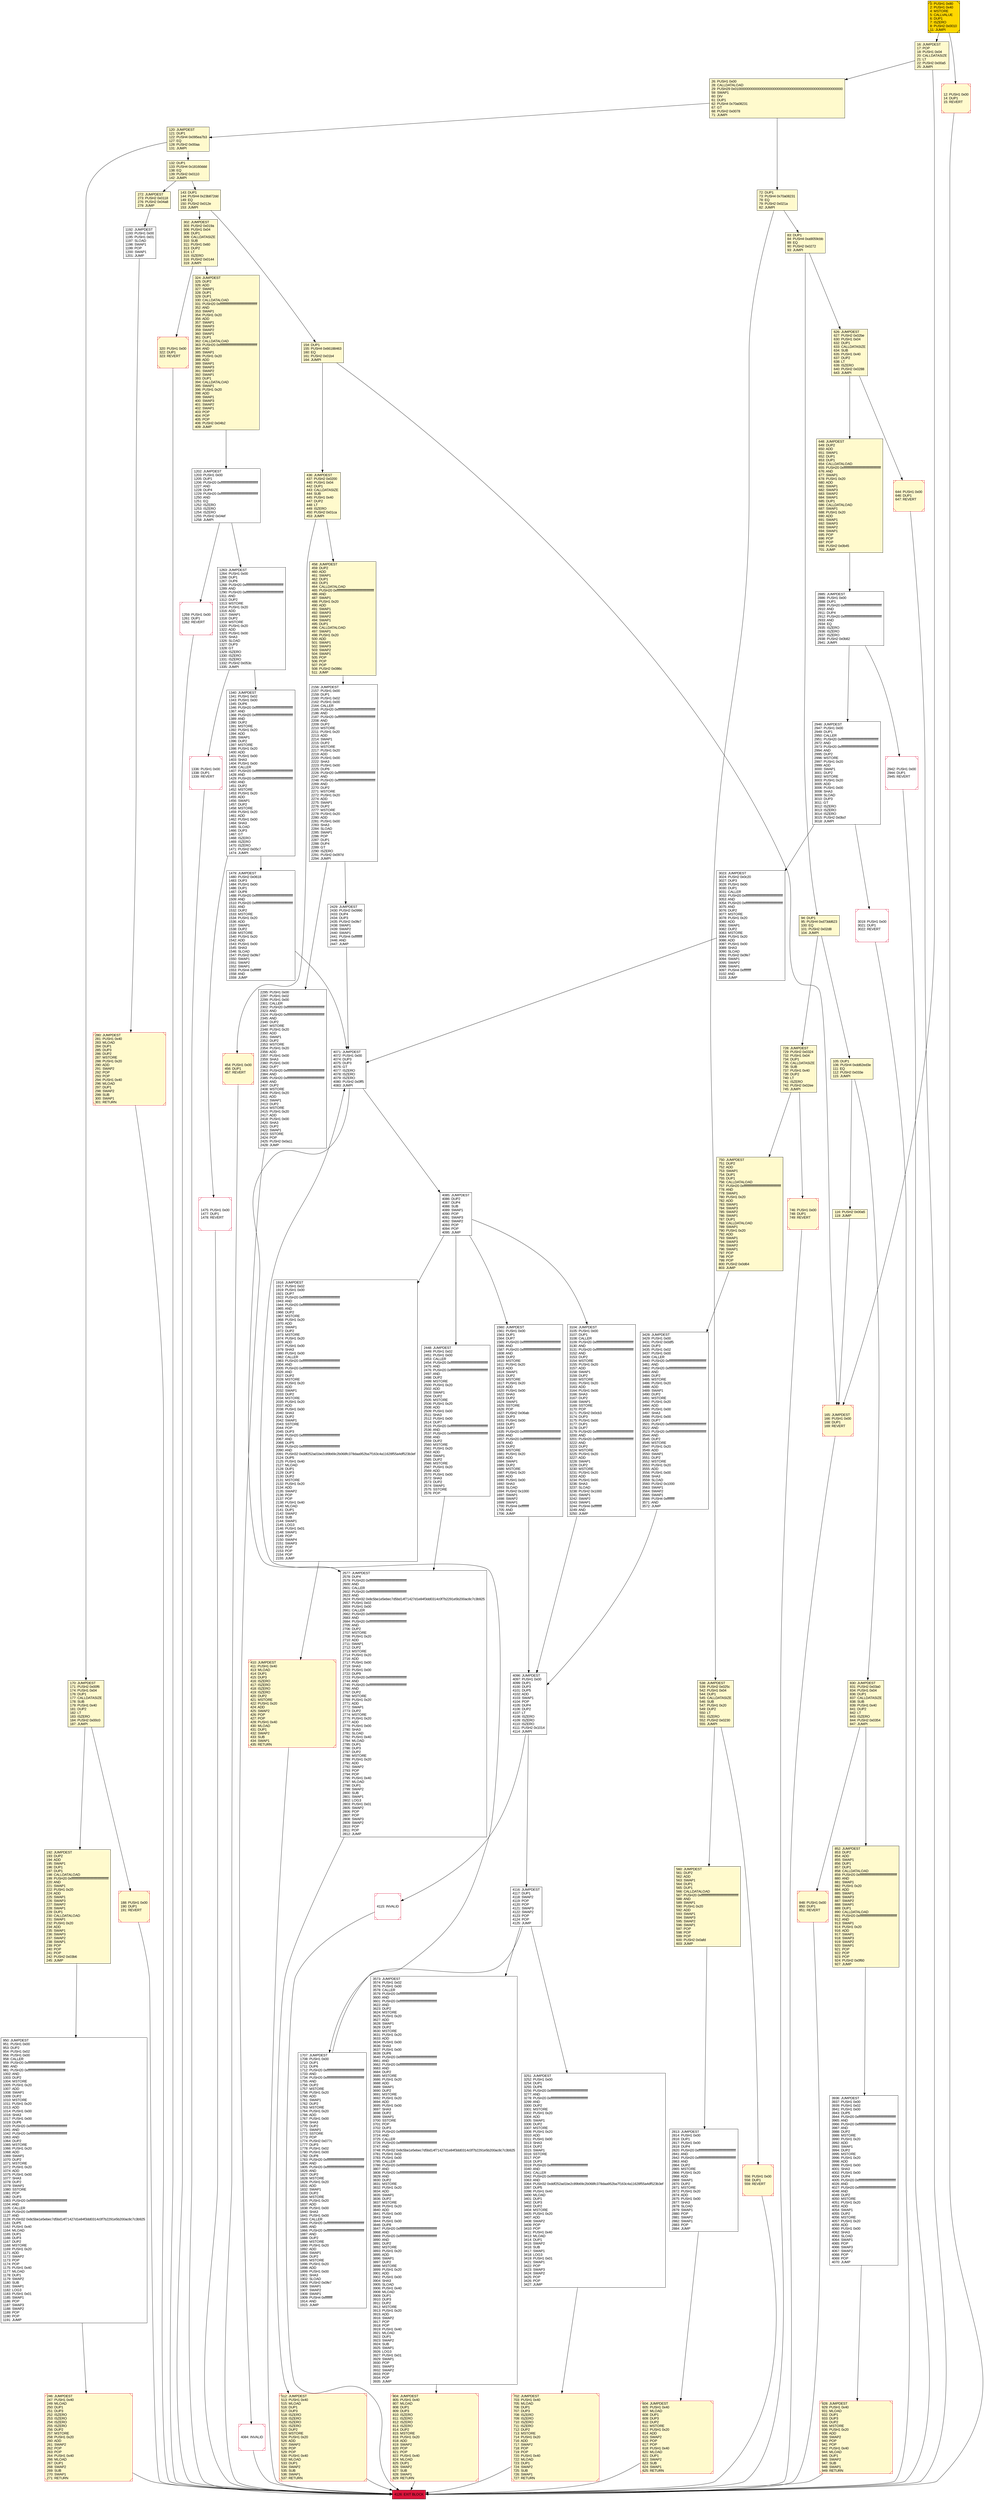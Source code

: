 digraph G {
bgcolor=transparent rankdir=UD;
node [shape=box style=filled color=black fillcolor=white fontname=arial fontcolor=black];
702 [label="702: JUMPDEST\l703: PUSH1 0x40\l705: MLOAD\l706: DUP1\l707: DUP3\l708: ISZERO\l709: ISZERO\l710: ISZERO\l711: ISZERO\l712: DUP2\l713: MSTORE\l714: PUSH1 0x20\l716: ADD\l717: SWAP2\l718: POP\l719: POP\l720: PUSH1 0x40\l722: MLOAD\l723: DUP1\l724: SWAP2\l725: SUB\l726: SWAP1\l727: RETURN\l" fillcolor=lemonchiffon shape=Msquare color=crimson ];
626 [label="626: JUMPDEST\l627: PUSH2 0x02be\l630: PUSH1 0x04\l632: DUP1\l633: CALLDATASIZE\l634: SUB\l635: PUSH1 0x40\l637: DUP2\l638: LT\l639: ISZERO\l640: PUSH2 0x0288\l643: JUMPI\l" fillcolor=lemonchiffon ];
72 [label="72: DUP1\l73: PUSH4 0x70a08231\l78: EQ\l79: PUSH2 0x021a\l82: JUMPI\l" fillcolor=lemonchiffon ];
302 [label="302: JUMPDEST\l303: PUSH2 0x019a\l306: PUSH1 0x04\l308: DUP1\l309: CALLDATASIZE\l310: SUB\l311: PUSH1 0x60\l313: DUP2\l314: LT\l315: ISZERO\l316: PUSH2 0x0144\l319: JUMPI\l" fillcolor=lemonchiffon ];
1916 [label="1916: JUMPDEST\l1917: PUSH1 0x02\l1919: PUSH1 0x00\l1921: DUP7\l1922: PUSH20 0xffffffffffffffffffffffffffffffffffffffff\l1943: AND\l1944: PUSH20 0xffffffffffffffffffffffffffffffffffffffff\l1965: AND\l1966: DUP2\l1967: MSTORE\l1968: PUSH1 0x20\l1970: ADD\l1971: SWAP1\l1972: DUP2\l1973: MSTORE\l1974: PUSH1 0x20\l1976: ADD\l1977: PUSH1 0x00\l1979: SHA3\l1980: PUSH1 0x00\l1982: CALLER\l1983: PUSH20 0xffffffffffffffffffffffffffffffffffffffff\l2004: AND\l2005: PUSH20 0xffffffffffffffffffffffffffffffffffffffff\l2026: AND\l2027: DUP2\l2028: MSTORE\l2029: PUSH1 0x20\l2031: ADD\l2032: SWAP1\l2033: DUP2\l2034: MSTORE\l2035: PUSH1 0x20\l2037: ADD\l2038: PUSH1 0x00\l2040: SHA3\l2041: DUP2\l2042: SWAP1\l2043: SSTORE\l2044: POP\l2045: DUP3\l2046: PUSH20 0xffffffffffffffffffffffffffffffffffffffff\l2067: AND\l2068: DUP5\l2069: PUSH20 0xffffffffffffffffffffffffffffffffffffffff\l2090: AND\l2091: PUSH32 0xddf252ad1be2c89b69c2b068fc378daa952ba7f163c4a11628f55a4df523b3ef\l2124: DUP5\l2125: PUSH1 0x40\l2127: MLOAD\l2128: DUP1\l2129: DUP3\l2130: DUP2\l2131: MSTORE\l2132: PUSH1 0x20\l2134: ADD\l2135: SWAP2\l2136: POP\l2137: POP\l2138: PUSH1 0x40\l2140: MLOAD\l2141: DUP1\l2142: SWAP2\l2143: SUB\l2144: SWAP1\l2145: LOG3\l2146: PUSH1 0x01\l2148: SWAP1\l2149: POP\l2150: SWAP4\l2151: SWAP3\l2152: POP\l2153: POP\l2154: POP\l2155: JUMP\l" ];
83 [label="83: DUP1\l84: PUSH4 0xa9059cbb\l89: EQ\l90: PUSH2 0x0272\l93: JUMPI\l" fillcolor=lemonchiffon ];
556 [label="556: PUSH1 0x00\l558: DUP1\l559: REVERT\l" fillcolor=lemonchiffon shape=Msquare color=crimson ];
538 [label="538: JUMPDEST\l539: PUSH2 0x025c\l542: PUSH1 0x04\l544: DUP1\l545: CALLDATASIZE\l546: SUB\l547: PUSH1 0x20\l549: DUP2\l550: LT\l551: ISZERO\l552: PUSH2 0x0230\l555: JUMPI\l" fillcolor=lemonchiffon ];
852 [label="852: JUMPDEST\l853: DUP2\l854: ADD\l855: SWAP1\l856: DUP1\l857: DUP1\l858: CALLDATALOAD\l859: PUSH20 0xffffffffffffffffffffffffffffffffffffffff\l880: AND\l881: SWAP1\l882: PUSH1 0x20\l884: ADD\l885: SWAP1\l886: SWAP3\l887: SWAP2\l888: SWAP1\l889: DUP1\l890: CALLDATALOAD\l891: PUSH20 0xffffffffffffffffffffffffffffffffffffffff\l912: AND\l913: SWAP1\l914: PUSH1 0x20\l916: ADD\l917: SWAP1\l918: SWAP3\l919: SWAP2\l920: SWAP1\l921: POP\l922: POP\l923: POP\l924: PUSH2 0x0f60\l927: JUMP\l" fillcolor=lemonchiffon ];
928 [label="928: JUMPDEST\l929: PUSH1 0x40\l931: MLOAD\l932: DUP1\l933: DUP3\l934: DUP2\l935: MSTORE\l936: PUSH1 0x20\l938: ADD\l939: SWAP2\l940: POP\l941: POP\l942: PUSH1 0x40\l944: MLOAD\l945: DUP1\l946: SWAP2\l947: SUB\l948: SWAP1\l949: RETURN\l" fillcolor=lemonchiffon shape=Msquare color=crimson ];
1340 [label="1340: JUMPDEST\l1341: PUSH1 0x02\l1343: PUSH1 0x00\l1345: DUP6\l1346: PUSH20 0xffffffffffffffffffffffffffffffffffffffff\l1367: AND\l1368: PUSH20 0xffffffffffffffffffffffffffffffffffffffff\l1389: AND\l1390: DUP2\l1391: MSTORE\l1392: PUSH1 0x20\l1394: ADD\l1395: SWAP1\l1396: DUP2\l1397: MSTORE\l1398: PUSH1 0x20\l1400: ADD\l1401: PUSH1 0x00\l1403: SHA3\l1404: PUSH1 0x00\l1406: CALLER\l1407: PUSH20 0xffffffffffffffffffffffffffffffffffffffff\l1428: AND\l1429: PUSH20 0xffffffffffffffffffffffffffffffffffffffff\l1450: AND\l1451: DUP2\l1452: MSTORE\l1453: PUSH1 0x20\l1455: ADD\l1456: SWAP1\l1457: DUP2\l1458: MSTORE\l1459: PUSH1 0x20\l1461: ADD\l1462: PUSH1 0x00\l1464: SHA3\l1465: SLOAD\l1466: DUP3\l1467: GT\l1468: ISZERO\l1469: ISZERO\l1470: ISZERO\l1471: PUSH2 0x05c7\l1474: JUMPI\l" ];
804 [label="804: JUMPDEST\l805: PUSH1 0x40\l807: MLOAD\l808: DUP1\l809: DUP3\l810: ISZERO\l811: ISZERO\l812: ISZERO\l813: ISZERO\l814: DUP2\l815: MSTORE\l816: PUSH1 0x20\l818: ADD\l819: SWAP2\l820: POP\l821: POP\l822: PUSH1 0x40\l824: MLOAD\l825: DUP1\l826: SWAP2\l827: SUB\l828: SWAP1\l829: RETURN\l" fillcolor=lemonchiffon shape=Msquare color=crimson ];
3573 [label="3573: JUMPDEST\l3574: PUSH1 0x02\l3576: PUSH1 0x00\l3578: CALLER\l3579: PUSH20 0xffffffffffffffffffffffffffffffffffffffff\l3600: AND\l3601: PUSH20 0xffffffffffffffffffffffffffffffffffffffff\l3622: AND\l3623: DUP2\l3624: MSTORE\l3625: PUSH1 0x20\l3627: ADD\l3628: SWAP1\l3629: DUP2\l3630: MSTORE\l3631: PUSH1 0x20\l3633: ADD\l3634: PUSH1 0x00\l3636: SHA3\l3637: PUSH1 0x00\l3639: DUP6\l3640: PUSH20 0xffffffffffffffffffffffffffffffffffffffff\l3661: AND\l3662: PUSH20 0xffffffffffffffffffffffffffffffffffffffff\l3683: AND\l3684: DUP2\l3685: MSTORE\l3686: PUSH1 0x20\l3688: ADD\l3689: SWAP1\l3690: DUP2\l3691: MSTORE\l3692: PUSH1 0x20\l3694: ADD\l3695: PUSH1 0x00\l3697: SHA3\l3698: DUP2\l3699: SWAP1\l3700: SSTORE\l3701: POP\l3702: DUP3\l3703: PUSH20 0xffffffffffffffffffffffffffffffffffffffff\l3724: AND\l3725: CALLER\l3726: PUSH20 0xffffffffffffffffffffffffffffffffffffffff\l3747: AND\l3748: PUSH32 0x8c5be1e5ebec7d5bd14f71427d1e84f3dd0314c0f7b2291e5b200ac8c7c3b925\l3781: PUSH1 0x02\l3783: PUSH1 0x00\l3785: CALLER\l3786: PUSH20 0xffffffffffffffffffffffffffffffffffffffff\l3807: AND\l3808: PUSH20 0xffffffffffffffffffffffffffffffffffffffff\l3829: AND\l3830: DUP2\l3831: MSTORE\l3832: PUSH1 0x20\l3834: ADD\l3835: SWAP1\l3836: DUP2\l3837: MSTORE\l3838: PUSH1 0x20\l3840: ADD\l3841: PUSH1 0x00\l3843: SHA3\l3844: PUSH1 0x00\l3846: DUP8\l3847: PUSH20 0xffffffffffffffffffffffffffffffffffffffff\l3868: AND\l3869: PUSH20 0xffffffffffffffffffffffffffffffffffffffff\l3890: AND\l3891: DUP2\l3892: MSTORE\l3893: PUSH1 0x20\l3895: ADD\l3896: SWAP1\l3897: DUP2\l3898: MSTORE\l3899: PUSH1 0x20\l3901: ADD\l3902: PUSH1 0x00\l3904: SHA3\l3905: SLOAD\l3906: PUSH1 0x40\l3908: MLOAD\l3909: DUP1\l3910: DUP3\l3911: DUP2\l3912: MSTORE\l3913: PUSH1 0x20\l3915: ADD\l3916: SWAP2\l3917: POP\l3918: POP\l3919: PUSH1 0x40\l3921: MLOAD\l3922: DUP1\l3923: SWAP2\l3924: SUB\l3925: SWAP1\l3926: LOG3\l3927: PUSH1 0x01\l3929: SWAP1\l3930: POP\l3931: SWAP3\l3932: SWAP2\l3933: POP\l3934: POP\l3935: JUMP\l" ];
0 [label="0: PUSH1 0x80\l2: PUSH1 0x40\l4: MSTORE\l5: CALLVALUE\l6: DUP1\l7: ISZERO\l8: PUSH2 0x0010\l11: JUMPI\l" fillcolor=lemonchiffon shape=Msquare fillcolor=gold ];
2156 [label="2156: JUMPDEST\l2157: PUSH1 0x00\l2159: DUP1\l2160: PUSH1 0x02\l2162: PUSH1 0x00\l2164: CALLER\l2165: PUSH20 0xffffffffffffffffffffffffffffffffffffffff\l2186: AND\l2187: PUSH20 0xffffffffffffffffffffffffffffffffffffffff\l2208: AND\l2209: DUP2\l2210: MSTORE\l2211: PUSH1 0x20\l2213: ADD\l2214: SWAP1\l2215: DUP2\l2216: MSTORE\l2217: PUSH1 0x20\l2219: ADD\l2220: PUSH1 0x00\l2222: SHA3\l2223: PUSH1 0x00\l2225: DUP6\l2226: PUSH20 0xffffffffffffffffffffffffffffffffffffffff\l2247: AND\l2248: PUSH20 0xffffffffffffffffffffffffffffffffffffffff\l2269: AND\l2270: DUP2\l2271: MSTORE\l2272: PUSH1 0x20\l2274: ADD\l2275: SWAP1\l2276: DUP2\l2277: MSTORE\l2278: PUSH1 0x20\l2280: ADD\l2281: PUSH1 0x00\l2283: SHA3\l2284: SLOAD\l2285: SWAP1\l2286: POP\l2287: DUP1\l2288: DUP4\l2289: GT\l2290: ISZERO\l2291: PUSH2 0x097d\l2294: JUMPI\l" ];
1336 [label="1336: PUSH1 0x00\l1338: DUP1\l1339: REVERT\l" shape=Msquare color=crimson ];
16 [label="16: JUMPDEST\l17: POP\l18: PUSH1 0x04\l20: CALLDATASIZE\l21: LT\l22: PUSH2 0x00a5\l25: JUMPI\l" fillcolor=lemonchiffon ];
2946 [label="2946: JUMPDEST\l2947: PUSH1 0x00\l2949: DUP1\l2950: CALLER\l2951: PUSH20 0xffffffffffffffffffffffffffffffffffffffff\l2972: AND\l2973: PUSH20 0xffffffffffffffffffffffffffffffffffffffff\l2994: AND\l2995: DUP2\l2996: MSTORE\l2997: PUSH1 0x20\l2999: ADD\l3000: SWAP1\l3001: DUP2\l3002: MSTORE\l3003: PUSH1 0x20\l3005: ADD\l3006: PUSH1 0x00\l3008: SHA3\l3009: SLOAD\l3010: DUP3\l3011: GT\l3012: ISZERO\l3013: ISZERO\l3014: ISZERO\l3015: PUSH2 0x0bcf\l3018: JUMPI\l" ];
188 [label="188: PUSH1 0x00\l190: DUP1\l191: REVERT\l" fillcolor=lemonchiffon shape=Msquare color=crimson ];
4126 [label="4126: EXIT BLOCK\l" fillcolor=crimson ];
1707 [label="1707: JUMPDEST\l1708: PUSH1 0x00\l1710: DUP1\l1711: DUP6\l1712: PUSH20 0xffffffffffffffffffffffffffffffffffffffff\l1733: AND\l1734: PUSH20 0xffffffffffffffffffffffffffffffffffffffff\l1755: AND\l1756: DUP2\l1757: MSTORE\l1758: PUSH1 0x20\l1760: ADD\l1761: SWAP1\l1762: DUP2\l1763: MSTORE\l1764: PUSH1 0x20\l1766: ADD\l1767: PUSH1 0x00\l1769: SHA3\l1770: DUP2\l1771: SWAP1\l1772: SSTORE\l1773: POP\l1774: PUSH2 0x077c\l1777: DUP3\l1778: PUSH1 0x02\l1780: PUSH1 0x00\l1782: DUP8\l1783: PUSH20 0xffffffffffffffffffffffffffffffffffffffff\l1804: AND\l1805: PUSH20 0xffffffffffffffffffffffffffffffffffffffff\l1826: AND\l1827: DUP2\l1828: MSTORE\l1829: PUSH1 0x20\l1831: ADD\l1832: SWAP1\l1833: DUP2\l1834: MSTORE\l1835: PUSH1 0x20\l1837: ADD\l1838: PUSH1 0x00\l1840: SHA3\l1841: PUSH1 0x00\l1843: CALLER\l1844: PUSH20 0xffffffffffffffffffffffffffffffffffffffff\l1865: AND\l1866: PUSH20 0xffffffffffffffffffffffffffffffffffffffff\l1887: AND\l1888: DUP2\l1889: MSTORE\l1890: PUSH1 0x20\l1892: ADD\l1893: SWAP1\l1894: DUP2\l1895: MSTORE\l1896: PUSH1 0x20\l1898: ADD\l1899: PUSH1 0x00\l1901: SHA3\l1902: SLOAD\l1903: PUSH2 0x0fe7\l1906: SWAP1\l1907: SWAP2\l1908: SWAP1\l1909: PUSH4 0xffffffff\l1914: AND\l1915: JUMP\l" ];
165 [label="165: JUMPDEST\l166: PUSH1 0x00\l168: DUP1\l169: REVERT\l" fillcolor=lemonchiffon shape=Msquare color=crimson ];
170 [label="170: JUMPDEST\l171: PUSH2 0x00f6\l174: PUSH1 0x04\l176: DUP1\l177: CALLDATASIZE\l178: SUB\l179: PUSH1 0x40\l181: DUP2\l182: LT\l183: ISZERO\l184: PUSH2 0x00c0\l187: JUMPI\l" fillcolor=lemonchiffon ];
3428 [label="3428: JUMPDEST\l3429: PUSH1 0x00\l3431: PUSH2 0x0df5\l3434: DUP3\l3435: PUSH1 0x02\l3437: PUSH1 0x00\l3439: CALLER\l3440: PUSH20 0xffffffffffffffffffffffffffffffffffffffff\l3461: AND\l3462: PUSH20 0xffffffffffffffffffffffffffffffffffffffff\l3483: AND\l3484: DUP2\l3485: MSTORE\l3486: PUSH1 0x20\l3488: ADD\l3489: SWAP1\l3490: DUP2\l3491: MSTORE\l3492: PUSH1 0x20\l3494: ADD\l3495: PUSH1 0x00\l3497: SHA3\l3498: PUSH1 0x00\l3500: DUP7\l3501: PUSH20 0xffffffffffffffffffffffffffffffffffffffff\l3522: AND\l3523: PUSH20 0xffffffffffffffffffffffffffffffffffffffff\l3544: AND\l3545: DUP2\l3546: MSTORE\l3547: PUSH1 0x20\l3549: ADD\l3550: SWAP1\l3551: DUP2\l3552: MSTORE\l3553: PUSH1 0x20\l3555: ADD\l3556: PUSH1 0x00\l3558: SHA3\l3559: SLOAD\l3560: PUSH2 0x1000\l3563: SWAP1\l3564: SWAP2\l3565: SWAP1\l3566: PUSH4 0xffffffff\l3571: AND\l3572: JUMP\l" ];
648 [label="648: JUMPDEST\l649: DUP2\l650: ADD\l651: SWAP1\l652: DUP1\l653: DUP1\l654: CALLDATALOAD\l655: PUSH20 0xffffffffffffffffffffffffffffffffffffffff\l676: AND\l677: SWAP1\l678: PUSH1 0x20\l680: ADD\l681: SWAP1\l682: SWAP3\l683: SWAP2\l684: SWAP1\l685: DUP1\l686: CALLDATALOAD\l687: SWAP1\l688: PUSH1 0x20\l690: ADD\l691: SWAP1\l692: SWAP3\l693: SWAP2\l694: SWAP1\l695: POP\l696: POP\l697: POP\l698: PUSH2 0x0b45\l701: JUMP\l" fillcolor=lemonchiffon ];
644 [label="644: PUSH1 0x00\l646: DUP1\l647: REVERT\l" fillcolor=lemonchiffon shape=Msquare color=crimson ];
2295 [label="2295: PUSH1 0x00\l2297: PUSH1 0x02\l2299: PUSH1 0x00\l2301: CALLER\l2302: PUSH20 0xffffffffffffffffffffffffffffffffffffffff\l2323: AND\l2324: PUSH20 0xffffffffffffffffffffffffffffffffffffffff\l2345: AND\l2346: DUP2\l2347: MSTORE\l2348: PUSH1 0x20\l2350: ADD\l2351: SWAP1\l2352: DUP2\l2353: MSTORE\l2354: PUSH1 0x20\l2356: ADD\l2357: PUSH1 0x00\l2359: SHA3\l2360: PUSH1 0x00\l2362: DUP7\l2363: PUSH20 0xffffffffffffffffffffffffffffffffffffffff\l2384: AND\l2385: PUSH20 0xffffffffffffffffffffffffffffffffffffffff\l2406: AND\l2407: DUP2\l2408: MSTORE\l2409: PUSH1 0x20\l2411: ADD\l2412: SWAP1\l2413: DUP2\l2414: MSTORE\l2415: PUSH1 0x20\l2417: ADD\l2418: PUSH1 0x00\l2420: SHA3\l2421: DUP2\l2422: SWAP1\l2423: SSTORE\l2424: POP\l2425: PUSH2 0x0a11\l2428: JUMP\l" ];
324 [label="324: JUMPDEST\l325: DUP2\l326: ADD\l327: SWAP1\l328: DUP1\l329: DUP1\l330: CALLDATALOAD\l331: PUSH20 0xffffffffffffffffffffffffffffffffffffffff\l352: AND\l353: SWAP1\l354: PUSH1 0x20\l356: ADD\l357: SWAP1\l358: SWAP3\l359: SWAP2\l360: SWAP1\l361: DUP1\l362: CALLDATALOAD\l363: PUSH20 0xffffffffffffffffffffffffffffffffffffffff\l384: AND\l385: SWAP1\l386: PUSH1 0x20\l388: ADD\l389: SWAP1\l390: SWAP3\l391: SWAP2\l392: SWAP1\l393: DUP1\l394: CALLDATALOAD\l395: SWAP1\l396: PUSH1 0x20\l398: ADD\l399: SWAP1\l400: SWAP3\l401: SWAP2\l402: SWAP1\l403: POP\l404: POP\l405: POP\l406: PUSH2 0x04b2\l409: JUMP\l" fillcolor=lemonchiffon ];
410 [label="410: JUMPDEST\l411: PUSH1 0x40\l413: MLOAD\l414: DUP1\l415: DUP3\l416: ISZERO\l417: ISZERO\l418: ISZERO\l419: ISZERO\l420: DUP2\l421: MSTORE\l422: PUSH1 0x20\l424: ADD\l425: SWAP2\l426: POP\l427: POP\l428: PUSH1 0x40\l430: MLOAD\l431: DUP1\l432: SWAP2\l433: SUB\l434: SWAP1\l435: RETURN\l" fillcolor=lemonchiffon shape=Msquare color=crimson ];
26 [label="26: PUSH1 0x00\l28: CALLDATALOAD\l29: PUSH29 0x0100000000000000000000000000000000000000000000000000000000\l59: SWAP1\l60: DIV\l61: DUP1\l62: PUSH4 0x70a08231\l67: GT\l68: PUSH2 0x0078\l71: JUMPI\l" fillcolor=lemonchiffon ];
1479 [label="1479: JUMPDEST\l1480: PUSH2 0x0618\l1483: DUP3\l1484: PUSH1 0x00\l1486: DUP1\l1487: DUP8\l1488: PUSH20 0xffffffffffffffffffffffffffffffffffffffff\l1509: AND\l1510: PUSH20 0xffffffffffffffffffffffffffffffffffffffff\l1531: AND\l1532: DUP2\l1533: MSTORE\l1534: PUSH1 0x20\l1536: ADD\l1537: SWAP1\l1538: DUP2\l1539: MSTORE\l1540: PUSH1 0x20\l1542: ADD\l1543: PUSH1 0x00\l1545: SHA3\l1546: SLOAD\l1547: PUSH2 0x0fe7\l1550: SWAP1\l1551: SWAP2\l1552: SWAP1\l1553: PUSH4 0xffffffff\l1558: AND\l1559: JUMP\l" ];
280 [label="280: JUMPDEST\l281: PUSH1 0x40\l283: MLOAD\l284: DUP1\l285: DUP3\l286: DUP2\l287: MSTORE\l288: PUSH1 0x20\l290: ADD\l291: SWAP2\l292: POP\l293: POP\l294: PUSH1 0x40\l296: MLOAD\l297: DUP1\l298: SWAP2\l299: SUB\l300: SWAP1\l301: RETURN\l" fillcolor=lemonchiffon shape=Msquare color=crimson ];
4115 [label="4115: INVALID\l" shape=Msquare color=crimson ];
12 [label="12: PUSH1 0x00\l14: DUP1\l15: REVERT\l" fillcolor=lemonchiffon shape=Msquare color=crimson ];
116 [label="116: PUSH2 0x00a5\l119: JUMP\l" fillcolor=lemonchiffon ];
830 [label="830: JUMPDEST\l831: PUSH2 0x03a0\l834: PUSH1 0x04\l836: DUP1\l837: CALLDATASIZE\l838: SUB\l839: PUSH1 0x40\l841: DUP2\l842: LT\l843: ISZERO\l844: PUSH2 0x0354\l847: JUMPI\l" fillcolor=lemonchiffon ];
4071 [label="4071: JUMPDEST\l4072: PUSH1 0x00\l4074: DUP3\l4075: DUP3\l4076: GT\l4077: ISZERO\l4078: ISZERO\l4079: ISZERO\l4080: PUSH2 0x0ff5\l4083: JUMPI\l" ];
272 [label="272: JUMPDEST\l273: PUSH2 0x0118\l276: PUSH2 0x04a8\l279: JUMP\l" fillcolor=lemonchiffon ];
1192 [label="1192: JUMPDEST\l1193: PUSH1 0x00\l1195: PUSH1 0x01\l1197: SLOAD\l1198: SWAP1\l1199: POP\l1200: SWAP1\l1201: JUMP\l" ];
512 [label="512: JUMPDEST\l513: PUSH1 0x40\l515: MLOAD\l516: DUP1\l517: DUP3\l518: ISZERO\l519: ISZERO\l520: ISZERO\l521: ISZERO\l522: DUP2\l523: MSTORE\l524: PUSH1 0x20\l526: ADD\l527: SWAP2\l528: POP\l529: POP\l530: PUSH1 0x40\l532: MLOAD\l533: DUP1\l534: SWAP2\l535: SUB\l536: SWAP1\l537: RETURN\l" fillcolor=lemonchiffon shape=Msquare color=crimson ];
3023 [label="3023: JUMPDEST\l3024: PUSH2 0x0c20\l3027: DUP3\l3028: PUSH1 0x00\l3030: DUP1\l3031: CALLER\l3032: PUSH20 0xffffffffffffffffffffffffffffffffffffffff\l3053: AND\l3054: PUSH20 0xffffffffffffffffffffffffffffffffffffffff\l3075: AND\l3076: DUP2\l3077: MSTORE\l3078: PUSH1 0x20\l3080: ADD\l3081: SWAP1\l3082: DUP2\l3083: MSTORE\l3084: PUSH1 0x20\l3086: ADD\l3087: PUSH1 0x00\l3089: SHA3\l3090: SLOAD\l3091: PUSH2 0x0fe7\l3094: SWAP1\l3095: SWAP2\l3096: SWAP1\l3097: PUSH4 0xffffffff\l3102: AND\l3103: JUMP\l" ];
120 [label="120: JUMPDEST\l121: DUP1\l122: PUSH4 0x095ea7b3\l127: EQ\l128: PUSH2 0x00aa\l131: JUMPI\l" fillcolor=lemonchiffon ];
105 [label="105: DUP1\l106: PUSH4 0xdd62ed3e\l111: EQ\l112: PUSH2 0x033e\l115: JUMPI\l" fillcolor=lemonchiffon ];
2885 [label="2885: JUMPDEST\l2886: PUSH1 0x00\l2888: DUP1\l2889: PUSH20 0xffffffffffffffffffffffffffffffffffffffff\l2910: AND\l2911: DUP4\l2912: PUSH20 0xffffffffffffffffffffffffffffffffffffffff\l2933: AND\l2934: EQ\l2935: ISZERO\l2936: ISZERO\l2937: ISZERO\l2938: PUSH2 0x0b82\l2941: JUMPI\l" ];
246 [label="246: JUMPDEST\l247: PUSH1 0x40\l249: MLOAD\l250: DUP1\l251: DUP3\l252: ISZERO\l253: ISZERO\l254: ISZERO\l255: ISZERO\l256: DUP2\l257: MSTORE\l258: PUSH1 0x20\l260: ADD\l261: SWAP2\l262: POP\l263: POP\l264: PUSH1 0x40\l266: MLOAD\l267: DUP1\l268: SWAP2\l269: SUB\l270: SWAP1\l271: RETURN\l" fillcolor=lemonchiffon shape=Msquare color=crimson ];
1259 [label="1259: PUSH1 0x00\l1261: DUP1\l1262: REVERT\l" shape=Msquare color=crimson ];
746 [label="746: PUSH1 0x00\l748: DUP1\l749: REVERT\l" fillcolor=lemonchiffon shape=Msquare color=crimson ];
4084 [label="4084: INVALID\l" shape=Msquare color=crimson ];
192 [label="192: JUMPDEST\l193: DUP2\l194: ADD\l195: SWAP1\l196: DUP1\l197: DUP1\l198: CALLDATALOAD\l199: PUSH20 0xffffffffffffffffffffffffffffffffffffffff\l220: AND\l221: SWAP1\l222: PUSH1 0x20\l224: ADD\l225: SWAP1\l226: SWAP3\l227: SWAP2\l228: SWAP1\l229: DUP1\l230: CALLDATALOAD\l231: SWAP1\l232: PUSH1 0x20\l234: ADD\l235: SWAP1\l236: SWAP3\l237: SWAP2\l238: SWAP1\l239: POP\l240: POP\l241: POP\l242: PUSH2 0x03b6\l245: JUMP\l" fillcolor=lemonchiffon ];
4085 [label="4085: JUMPDEST\l4086: DUP2\l4087: DUP4\l4088: SUB\l4089: SWAP1\l4090: POP\l4091: SWAP3\l4092: SWAP2\l4093: POP\l4094: POP\l4095: JUMP\l" ];
560 [label="560: JUMPDEST\l561: DUP2\l562: ADD\l563: SWAP1\l564: DUP1\l565: DUP1\l566: CALLDATALOAD\l567: PUSH20 0xffffffffffffffffffffffffffffffffffffffff\l588: AND\l589: SWAP1\l590: PUSH1 0x20\l592: ADD\l593: SWAP1\l594: SWAP3\l595: SWAP2\l596: SWAP1\l597: POP\l598: POP\l599: POP\l600: PUSH2 0x0afd\l603: JUMP\l" fillcolor=lemonchiffon ];
132 [label="132: DUP1\l133: PUSH4 0x18160ddd\l138: EQ\l139: PUSH2 0x0110\l142: JUMPI\l" fillcolor=lemonchiffon ];
2448 [label="2448: JUMPDEST\l2449: PUSH1 0x02\l2451: PUSH1 0x00\l2453: CALLER\l2454: PUSH20 0xffffffffffffffffffffffffffffffffffffffff\l2475: AND\l2476: PUSH20 0xffffffffffffffffffffffffffffffffffffffff\l2497: AND\l2498: DUP2\l2499: MSTORE\l2500: PUSH1 0x20\l2502: ADD\l2503: SWAP1\l2504: DUP2\l2505: MSTORE\l2506: PUSH1 0x20\l2508: ADD\l2509: PUSH1 0x00\l2511: SHA3\l2512: PUSH1 0x00\l2514: DUP7\l2515: PUSH20 0xffffffffffffffffffffffffffffffffffffffff\l2536: AND\l2537: PUSH20 0xffffffffffffffffffffffffffffffffffffffff\l2558: AND\l2559: DUP2\l2560: MSTORE\l2561: PUSH1 0x20\l2563: ADD\l2564: SWAP1\l2565: DUP2\l2566: MSTORE\l2567: PUSH1 0x20\l2569: ADD\l2570: PUSH1 0x00\l2572: SHA3\l2573: DUP2\l2574: SWAP1\l2575: SSTORE\l2576: POP\l" ];
458 [label="458: JUMPDEST\l459: DUP2\l460: ADD\l461: SWAP1\l462: DUP1\l463: DUP1\l464: CALLDATALOAD\l465: PUSH20 0xffffffffffffffffffffffffffffffffffffffff\l486: AND\l487: SWAP1\l488: PUSH1 0x20\l490: ADD\l491: SWAP1\l492: SWAP3\l493: SWAP2\l494: SWAP1\l495: DUP1\l496: CALLDATALOAD\l497: SWAP1\l498: PUSH1 0x20\l500: ADD\l501: SWAP1\l502: SWAP3\l503: SWAP2\l504: SWAP1\l505: POP\l506: POP\l507: POP\l508: PUSH2 0x086c\l511: JUMP\l" fillcolor=lemonchiffon ];
750 [label="750: JUMPDEST\l751: DUP2\l752: ADD\l753: SWAP1\l754: DUP1\l755: DUP1\l756: CALLDATALOAD\l757: PUSH20 0xffffffffffffffffffffffffffffffffffffffff\l778: AND\l779: SWAP1\l780: PUSH1 0x20\l782: ADD\l783: SWAP1\l784: SWAP3\l785: SWAP2\l786: SWAP1\l787: DUP1\l788: CALLDATALOAD\l789: SWAP1\l790: PUSH1 0x20\l792: ADD\l793: SWAP1\l794: SWAP3\l795: SWAP2\l796: SWAP1\l797: POP\l798: POP\l799: POP\l800: PUSH2 0x0d64\l803: JUMP\l" fillcolor=lemonchiffon ];
2429 [label="2429: JUMPDEST\l2430: PUSH2 0x0990\l2433: DUP4\l2434: DUP3\l2435: PUSH2 0x0fe7\l2438: SWAP1\l2439: SWAP2\l2440: SWAP1\l2441: PUSH4 0xffffffff\l2446: AND\l2447: JUMP\l" ];
728 [label="728: JUMPDEST\l729: PUSH2 0x0324\l732: PUSH1 0x04\l734: DUP1\l735: CALLDATASIZE\l736: SUB\l737: PUSH1 0x40\l739: DUP2\l740: LT\l741: ISZERO\l742: PUSH2 0x02ee\l745: JUMPI\l" fillcolor=lemonchiffon ];
1202 [label="1202: JUMPDEST\l1203: PUSH1 0x00\l1205: DUP1\l1206: PUSH20 0xffffffffffffffffffffffffffffffffffffffff\l1227: AND\l1228: DUP4\l1229: PUSH20 0xffffffffffffffffffffffffffffffffffffffff\l1250: AND\l1251: EQ\l1252: ISZERO\l1253: ISZERO\l1254: ISZERO\l1255: PUSH2 0x04ef\l1258: JUMPI\l" ];
2942 [label="2942: PUSH1 0x00\l2944: DUP1\l2945: REVERT\l" shape=Msquare color=crimson ];
320 [label="320: PUSH1 0x00\l322: DUP1\l323: REVERT\l" fillcolor=lemonchiffon shape=Msquare color=crimson ];
4096 [label="4096: JUMPDEST\l4097: PUSH1 0x00\l4099: DUP1\l4100: DUP3\l4101: DUP5\l4102: ADD\l4103: SWAP1\l4104: POP\l4105: DUP4\l4106: DUP2\l4107: LT\l4108: ISZERO\l4109: ISZERO\l4110: ISZERO\l4111: PUSH2 0x1014\l4114: JUMPI\l" ];
1263 [label="1263: JUMPDEST\l1264: PUSH1 0x00\l1266: DUP1\l1267: DUP6\l1268: PUSH20 0xffffffffffffffffffffffffffffffffffffffff\l1289: AND\l1290: PUSH20 0xffffffffffffffffffffffffffffffffffffffff\l1311: AND\l1312: DUP2\l1313: MSTORE\l1314: PUSH1 0x20\l1316: ADD\l1317: SWAP1\l1318: DUP2\l1319: MSTORE\l1320: PUSH1 0x20\l1322: ADD\l1323: PUSH1 0x00\l1325: SHA3\l1326: SLOAD\l1327: DUP3\l1328: GT\l1329: ISZERO\l1330: ISZERO\l1331: ISZERO\l1332: PUSH2 0x053c\l1335: JUMPI\l" ];
1475 [label="1475: PUSH1 0x00\l1477: DUP1\l1478: REVERT\l" shape=Msquare color=crimson ];
454 [label="454: PUSH1 0x00\l456: DUP1\l457: REVERT\l" fillcolor=lemonchiffon shape=Msquare color=crimson ];
2813 [label="2813: JUMPDEST\l2814: PUSH1 0x00\l2816: DUP1\l2817: PUSH1 0x00\l2819: DUP4\l2820: PUSH20 0xffffffffffffffffffffffffffffffffffffffff\l2841: AND\l2842: PUSH20 0xffffffffffffffffffffffffffffffffffffffff\l2863: AND\l2864: DUP2\l2865: MSTORE\l2866: PUSH1 0x20\l2868: ADD\l2869: SWAP1\l2870: DUP2\l2871: MSTORE\l2872: PUSH1 0x20\l2874: ADD\l2875: PUSH1 0x00\l2877: SHA3\l2878: SLOAD\l2879: SWAP1\l2880: POP\l2881: SWAP2\l2882: SWAP1\l2883: POP\l2884: JUMP\l" ];
3019 [label="3019: PUSH1 0x00\l3021: DUP1\l3022: REVERT\l" shape=Msquare color=crimson ];
3251 [label="3251: JUMPDEST\l3252: PUSH1 0x00\l3254: DUP1\l3255: DUP6\l3256: PUSH20 0xffffffffffffffffffffffffffffffffffffffff\l3277: AND\l3278: PUSH20 0xffffffffffffffffffffffffffffffffffffffff\l3299: AND\l3300: DUP2\l3301: MSTORE\l3302: PUSH1 0x20\l3304: ADD\l3305: SWAP1\l3306: DUP2\l3307: MSTORE\l3308: PUSH1 0x20\l3310: ADD\l3311: PUSH1 0x00\l3313: SHA3\l3314: DUP2\l3315: SWAP1\l3316: SSTORE\l3317: POP\l3318: DUP3\l3319: PUSH20 0xffffffffffffffffffffffffffffffffffffffff\l3340: AND\l3341: CALLER\l3342: PUSH20 0xffffffffffffffffffffffffffffffffffffffff\l3363: AND\l3364: PUSH32 0xddf252ad1be2c89b69c2b068fc378daa952ba7f163c4a11628f55a4df523b3ef\l3397: DUP5\l3398: PUSH1 0x40\l3400: MLOAD\l3401: DUP1\l3402: DUP3\l3403: DUP2\l3404: MSTORE\l3405: PUSH1 0x20\l3407: ADD\l3408: SWAP2\l3409: POP\l3410: POP\l3411: PUSH1 0x40\l3413: MLOAD\l3414: DUP1\l3415: SWAP2\l3416: SUB\l3417: SWAP1\l3418: LOG3\l3419: PUSH1 0x01\l3421: SWAP1\l3422: POP\l3423: SWAP3\l3424: SWAP2\l3425: POP\l3426: POP\l3427: JUMP\l" ];
436 [label="436: JUMPDEST\l437: PUSH2 0x0200\l440: PUSH1 0x04\l442: DUP1\l443: CALLDATASIZE\l444: SUB\l445: PUSH1 0x40\l447: DUP2\l448: LT\l449: ISZERO\l450: PUSH2 0x01ca\l453: JUMPI\l" fillcolor=lemonchiffon ];
604 [label="604: JUMPDEST\l605: PUSH1 0x40\l607: MLOAD\l608: DUP1\l609: DUP3\l610: DUP2\l611: MSTORE\l612: PUSH1 0x20\l614: ADD\l615: SWAP2\l616: POP\l617: POP\l618: PUSH1 0x40\l620: MLOAD\l621: DUP1\l622: SWAP2\l623: SUB\l624: SWAP1\l625: RETURN\l" fillcolor=lemonchiffon shape=Msquare color=crimson ];
848 [label="848: PUSH1 0x00\l850: DUP1\l851: REVERT\l" fillcolor=lemonchiffon shape=Msquare color=crimson ];
154 [label="154: DUP1\l155: PUSH4 0x66188463\l160: EQ\l161: PUSH2 0x01b4\l164: JUMPI\l" fillcolor=lemonchiffon ];
94 [label="94: DUP1\l95: PUSH4 0xd73dd623\l100: EQ\l101: PUSH2 0x02d8\l104: JUMPI\l" fillcolor=lemonchiffon ];
143 [label="143: DUP1\l144: PUSH4 0x23b872dd\l149: EQ\l150: PUSH2 0x012e\l153: JUMPI\l" fillcolor=lemonchiffon ];
950 [label="950: JUMPDEST\l951: PUSH1 0x00\l953: DUP2\l954: PUSH1 0x02\l956: PUSH1 0x00\l958: CALLER\l959: PUSH20 0xffffffffffffffffffffffffffffffffffffffff\l980: AND\l981: PUSH20 0xffffffffffffffffffffffffffffffffffffffff\l1002: AND\l1003: DUP2\l1004: MSTORE\l1005: PUSH1 0x20\l1007: ADD\l1008: SWAP1\l1009: DUP2\l1010: MSTORE\l1011: PUSH1 0x20\l1013: ADD\l1014: PUSH1 0x00\l1016: SHA3\l1017: PUSH1 0x00\l1019: DUP6\l1020: PUSH20 0xffffffffffffffffffffffffffffffffffffffff\l1041: AND\l1042: PUSH20 0xffffffffffffffffffffffffffffffffffffffff\l1063: AND\l1064: DUP2\l1065: MSTORE\l1066: PUSH1 0x20\l1068: ADD\l1069: SWAP1\l1070: DUP2\l1071: MSTORE\l1072: PUSH1 0x20\l1074: ADD\l1075: PUSH1 0x00\l1077: SHA3\l1078: DUP2\l1079: SWAP1\l1080: SSTORE\l1081: POP\l1082: DUP3\l1083: PUSH20 0xffffffffffffffffffffffffffffffffffffffff\l1104: AND\l1105: CALLER\l1106: PUSH20 0xffffffffffffffffffffffffffffffffffffffff\l1127: AND\l1128: PUSH32 0x8c5be1e5ebec7d5bd14f71427d1e84f3dd0314c0f7b2291e5b200ac8c7c3b925\l1161: DUP5\l1162: PUSH1 0x40\l1164: MLOAD\l1165: DUP1\l1166: DUP3\l1167: DUP2\l1168: MSTORE\l1169: PUSH1 0x20\l1171: ADD\l1172: SWAP2\l1173: POP\l1174: POP\l1175: PUSH1 0x40\l1177: MLOAD\l1178: DUP1\l1179: SWAP2\l1180: SUB\l1181: SWAP1\l1182: LOG3\l1183: PUSH1 0x01\l1185: SWAP1\l1186: POP\l1187: SWAP3\l1188: SWAP2\l1189: POP\l1190: POP\l1191: JUMP\l" ];
1560 [label="1560: JUMPDEST\l1561: PUSH1 0x00\l1563: DUP1\l1564: DUP7\l1565: PUSH20 0xffffffffffffffffffffffffffffffffffffffff\l1586: AND\l1587: PUSH20 0xffffffffffffffffffffffffffffffffffffffff\l1608: AND\l1609: DUP2\l1610: MSTORE\l1611: PUSH1 0x20\l1613: ADD\l1614: SWAP1\l1615: DUP2\l1616: MSTORE\l1617: PUSH1 0x20\l1619: ADD\l1620: PUSH1 0x00\l1622: SHA3\l1623: DUP2\l1624: SWAP1\l1625: SSTORE\l1626: POP\l1627: PUSH2 0x06ab\l1630: DUP3\l1631: PUSH1 0x00\l1633: DUP1\l1634: DUP7\l1635: PUSH20 0xffffffffffffffffffffffffffffffffffffffff\l1656: AND\l1657: PUSH20 0xffffffffffffffffffffffffffffffffffffffff\l1678: AND\l1679: DUP2\l1680: MSTORE\l1681: PUSH1 0x20\l1683: ADD\l1684: SWAP1\l1685: DUP2\l1686: MSTORE\l1687: PUSH1 0x20\l1689: ADD\l1690: PUSH1 0x00\l1692: SHA3\l1693: SLOAD\l1694: PUSH2 0x1000\l1697: SWAP1\l1698: SWAP2\l1699: SWAP1\l1700: PUSH4 0xffffffff\l1705: AND\l1706: JUMP\l" ];
4116 [label="4116: JUMPDEST\l4117: DUP1\l4118: SWAP2\l4119: POP\l4120: POP\l4121: SWAP3\l4122: SWAP2\l4123: POP\l4124: POP\l4125: JUMP\l" ];
3936 [label="3936: JUMPDEST\l3937: PUSH1 0x00\l3939: PUSH1 0x02\l3941: PUSH1 0x00\l3943: DUP5\l3944: PUSH20 0xffffffffffffffffffffffffffffffffffffffff\l3965: AND\l3966: PUSH20 0xffffffffffffffffffffffffffffffffffffffff\l3987: AND\l3988: DUP2\l3989: MSTORE\l3990: PUSH1 0x20\l3992: ADD\l3993: SWAP1\l3994: DUP2\l3995: MSTORE\l3996: PUSH1 0x20\l3998: ADD\l3999: PUSH1 0x00\l4001: SHA3\l4002: PUSH1 0x00\l4004: DUP4\l4005: PUSH20 0xffffffffffffffffffffffffffffffffffffffff\l4026: AND\l4027: PUSH20 0xffffffffffffffffffffffffffffffffffffffff\l4048: AND\l4049: DUP2\l4050: MSTORE\l4051: PUSH1 0x20\l4053: ADD\l4054: SWAP1\l4055: DUP2\l4056: MSTORE\l4057: PUSH1 0x20\l4059: ADD\l4060: PUSH1 0x00\l4062: SHA3\l4063: SLOAD\l4064: SWAP1\l4065: POP\l4066: SWAP3\l4067: SWAP2\l4068: POP\l4069: POP\l4070: JUMP\l" ];
3104 [label="3104: JUMPDEST\l3105: PUSH1 0x00\l3107: DUP1\l3108: CALLER\l3109: PUSH20 0xffffffffffffffffffffffffffffffffffffffff\l3130: AND\l3131: PUSH20 0xffffffffffffffffffffffffffffffffffffffff\l3152: AND\l3153: DUP2\l3154: MSTORE\l3155: PUSH1 0x20\l3157: ADD\l3158: SWAP1\l3159: DUP2\l3160: MSTORE\l3161: PUSH1 0x20\l3163: ADD\l3164: PUSH1 0x00\l3166: SHA3\l3167: DUP2\l3168: SWAP1\l3169: SSTORE\l3170: POP\l3171: PUSH2 0x0cb3\l3174: DUP3\l3175: PUSH1 0x00\l3177: DUP1\l3178: DUP7\l3179: PUSH20 0xffffffffffffffffffffffffffffffffffffffff\l3200: AND\l3201: PUSH20 0xffffffffffffffffffffffffffffffffffffffff\l3222: AND\l3223: DUP2\l3224: MSTORE\l3225: PUSH1 0x20\l3227: ADD\l3228: SWAP1\l3229: DUP2\l3230: MSTORE\l3231: PUSH1 0x20\l3233: ADD\l3234: PUSH1 0x00\l3236: SHA3\l3237: SLOAD\l3238: PUSH2 0x1000\l3241: SWAP1\l3242: SWAP2\l3243: SWAP1\l3244: PUSH4 0xffffffff\l3249: AND\l3250: JUMP\l" ];
2577 [label="2577: JUMPDEST\l2578: DUP4\l2579: PUSH20 0xffffffffffffffffffffffffffffffffffffffff\l2600: AND\l2601: CALLER\l2602: PUSH20 0xffffffffffffffffffffffffffffffffffffffff\l2623: AND\l2624: PUSH32 0x8c5be1e5ebec7d5bd14f71427d1e84f3dd0314c0f7b2291e5b200ac8c7c3b925\l2657: PUSH1 0x02\l2659: PUSH1 0x00\l2661: CALLER\l2662: PUSH20 0xffffffffffffffffffffffffffffffffffffffff\l2683: AND\l2684: PUSH20 0xffffffffffffffffffffffffffffffffffffffff\l2705: AND\l2706: DUP2\l2707: MSTORE\l2708: PUSH1 0x20\l2710: ADD\l2711: SWAP1\l2712: DUP2\l2713: MSTORE\l2714: PUSH1 0x20\l2716: ADD\l2717: PUSH1 0x00\l2719: SHA3\l2720: PUSH1 0x00\l2722: DUP9\l2723: PUSH20 0xffffffffffffffffffffffffffffffffffffffff\l2744: AND\l2745: PUSH20 0xffffffffffffffffffffffffffffffffffffffff\l2766: AND\l2767: DUP2\l2768: MSTORE\l2769: PUSH1 0x20\l2771: ADD\l2772: SWAP1\l2773: DUP2\l2774: MSTORE\l2775: PUSH1 0x20\l2777: ADD\l2778: PUSH1 0x00\l2780: SHA3\l2781: SLOAD\l2782: PUSH1 0x40\l2784: MLOAD\l2785: DUP1\l2786: DUP3\l2787: DUP2\l2788: MSTORE\l2789: PUSH1 0x20\l2791: ADD\l2792: SWAP2\l2793: POP\l2794: POP\l2795: PUSH1 0x40\l2797: MLOAD\l2798: DUP1\l2799: SWAP2\l2800: SUB\l2801: SWAP1\l2802: LOG3\l2803: PUSH1 0x01\l2805: SWAP2\l2806: POP\l2807: POP\l2808: SWAP3\l2809: SWAP2\l2810: POP\l2811: POP\l2812: JUMP\l" ];
3573 -> 804;
188 -> 4126;
728 -> 750;
272 -> 1192;
804 -> 4126;
143 -> 154;
72 -> 83;
83 -> 626;
436 -> 454;
928 -> 4126;
4116 -> 3251;
1202 -> 1259;
4096 -> 4116;
26 -> 120;
154 -> 436;
120 -> 170;
538 -> 556;
626 -> 644;
512 -> 4126;
132 -> 143;
560 -> 2813;
2946 -> 3023;
94 -> 728;
1707 -> 4071;
1916 -> 410;
4085 -> 1560;
4085 -> 3104;
16 -> 165;
192 -> 950;
436 -> 458;
644 -> 4126;
1340 -> 1479;
16 -> 26;
1202 -> 1263;
4085 -> 1916;
2156 -> 2429;
830 -> 848;
3428 -> 4096;
1259 -> 4126;
746 -> 4126;
4084 -> 4126;
4116 -> 3573;
302 -> 320;
4116 -> 1707;
132 -> 272;
105 -> 116;
3019 -> 4126;
454 -> 4126;
324 -> 1202;
1475 -> 4126;
4071 -> 4084;
0 -> 16;
2813 -> 604;
1336 -> 4126;
3023 -> 4071;
116 -> 165;
556 -> 4126;
728 -> 746;
72 -> 538;
1192 -> 280;
4085 -> 2448;
1560 -> 4096;
3104 -> 4096;
2885 -> 2942;
702 -> 4126;
1479 -> 4071;
830 -> 852;
26 -> 72;
302 -> 324;
626 -> 648;
2448 -> 2577;
4115 -> 4126;
12 -> 4126;
0 -> 12;
280 -> 4126;
94 -> 105;
410 -> 4126;
2156 -> 2295;
170 -> 188;
950 -> 246;
165 -> 4126;
2942 -> 4126;
2577 -> 512;
458 -> 2156;
4096 -> 4115;
154 -> 165;
246 -> 4126;
2295 -> 2577;
538 -> 560;
2885 -> 2946;
648 -> 2885;
852 -> 3936;
3936 -> 928;
120 -> 132;
170 -> 192;
848 -> 4126;
2429 -> 4071;
3251 -> 702;
2946 -> 3019;
105 -> 830;
143 -> 302;
604 -> 4126;
1263 -> 1340;
1340 -> 1475;
4071 -> 4085;
83 -> 94;
750 -> 3428;
1263 -> 1336;
320 -> 4126;
}